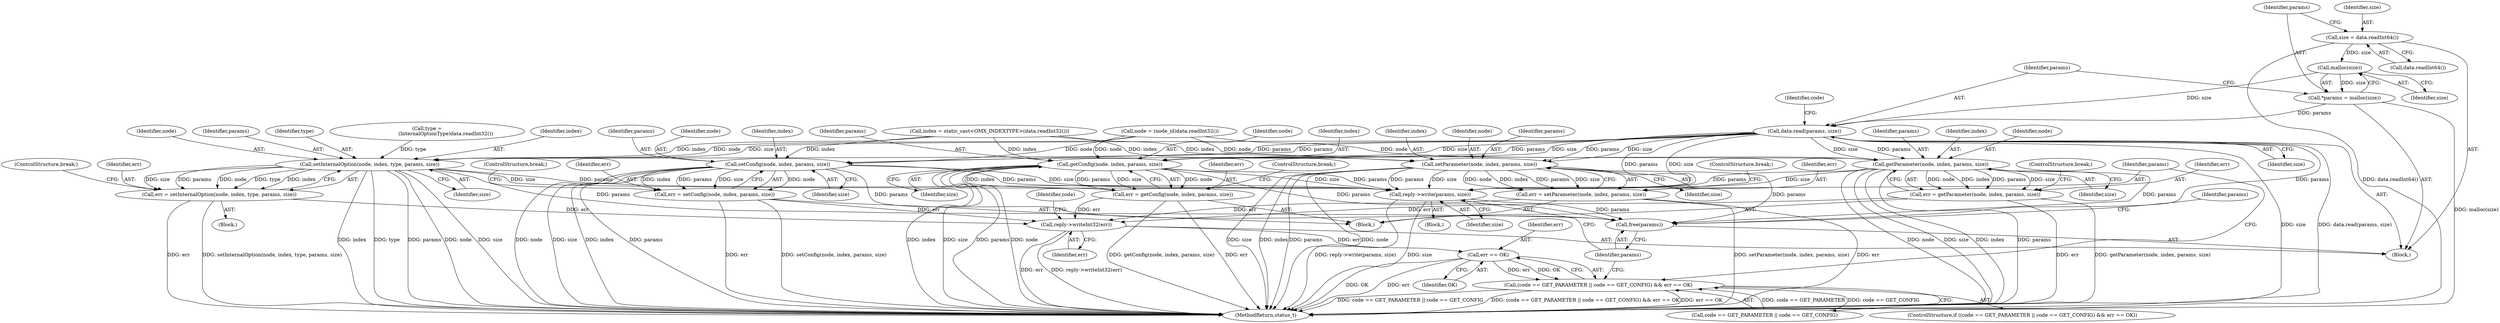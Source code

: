 digraph "0_Android_1171e7c047bf79e7c93342bb6a812c9edd86aa84@API" {
"1000293" [label="(Call,size = data.readInt64())"];
"1000299" [label="(Call,malloc(size))"];
"1000297" [label="(Call,*params = malloc(size))"];
"1000301" [label="(Call,data.read(params, size))"];
"1000311" [label="(Call,getParameter(node, index, params, size))"];
"1000309" [label="(Call,err = getParameter(node, index, params, size))"];
"1000363" [label="(Call,reply->writeInt32(err))"];
"1000374" [label="(Call,err == OK)"];
"1000366" [label="(Call,(code == GET_PARAMETER || code == GET_CONFIG) && err == OK)"];
"1000378" [label="(Call,reply->write(params, size))"];
"1000381" [label="(Call,free(params))"];
"1000320" [label="(Call,setParameter(node, index, params, size))"];
"1000318" [label="(Call,err = setParameter(node, index, params, size))"];
"1000329" [label="(Call,getConfig(node, index, params, size))"];
"1000327" [label="(Call,err = getConfig(node, index, params, size))"];
"1000338" [label="(Call,setConfig(node, index, params, size))"];
"1000336" [label="(Call,err = setConfig(node, index, params, size))"];
"1000354" [label="(Call,setInternalOption(node, index, type, params, size))"];
"1000352" [label="(Call,err = setInternalOption(node, index, type, params, size))"];
"1000342" [label="(Identifier,size)"];
"1000343" [label="(ControlStructure,break;)"];
"1000311" [label="(Call,getParameter(node, index, params, size))"];
"1000330" [label="(Identifier,node)"];
"1000332" [label="(Identifier,params)"];
"1000340" [label="(Identifier,index)"];
"1000369" [label="(Identifier,code)"];
"1000333" [label="(Identifier,size)"];
"1000320" [label="(Call,setParameter(node, index, params, size))"];
"1000307" [label="(Block,)"];
"1000336" [label="(Call,err = setConfig(node, index, params, size))"];
"1000364" [label="(Identifier,err)"];
"1001056" [label="(MethodReturn,status_t)"];
"1000352" [label="(Call,err = setInternalOption(node, index, type, params, size))"];
"1000281" [label="(Call,node = (node_id)data.readInt32())"];
"1000331" [label="(Identifier,index)"];
"1000275" [label="(Block,)"];
"1000299" [label="(Call,malloc(size))"];
"1000294" [label="(Identifier,size)"];
"1000327" [label="(Call,err = getConfig(node, index, params, size))"];
"1000374" [label="(Call,err == OK)"];
"1000306" [label="(Identifier,code)"];
"1000303" [label="(Identifier,size)"];
"1000324" [label="(Identifier,size)"];
"1000322" [label="(Identifier,index)"];
"1000325" [label="(ControlStructure,break;)"];
"1000297" [label="(Call,*params = malloc(size))"];
"1000357" [label="(Identifier,type)"];
"1000338" [label="(Call,setConfig(node, index, params, size))"];
"1000347" [label="(Call,type =\n                        (InternalOptionType)data.readInt32())"];
"1000328" [label="(Identifier,err)"];
"1000315" [label="(Identifier,size)"];
"1000345" [label="(Block,)"];
"1000302" [label="(Identifier,params)"];
"1000354" [label="(Call,setInternalOption(node, index, type, params, size))"];
"1000318" [label="(Call,err = setParameter(node, index, params, size))"];
"1000356" [label="(Identifier,index)"];
"1000293" [label="(Call,size = data.readInt64())"];
"1000375" [label="(Identifier,err)"];
"1000359" [label="(Identifier,size)"];
"1000287" [label="(Call,index = static_cast<OMX_INDEXTYPE>(data.readInt32()))"];
"1000360" [label="(ControlStructure,break;)"];
"1000301" [label="(Call,data.read(params, size))"];
"1000314" [label="(Identifier,params)"];
"1000300" [label="(Identifier,size)"];
"1000363" [label="(Call,reply->writeInt32(err))"];
"1000309" [label="(Call,err = getParameter(node, index, params, size))"];
"1000355" [label="(Identifier,node)"];
"1000321" [label="(Identifier,node)"];
"1000319" [label="(Identifier,err)"];
"1000313" [label="(Identifier,index)"];
"1000365" [label="(ControlStructure,if ((code == GET_PARAMETER || code == GET_CONFIG) && err == OK))"];
"1000367" [label="(Call,code == GET_PARAMETER || code == GET_CONFIG)"];
"1000382" [label="(Identifier,params)"];
"1000379" [label="(Identifier,params)"];
"1000377" [label="(Block,)"];
"1000381" [label="(Call,free(params))"];
"1000334" [label="(ControlStructure,break;)"];
"1000376" [label="(Identifier,OK)"];
"1000295" [label="(Call,data.readInt64())"];
"1000378" [label="(Call,reply->write(params, size))"];
"1000366" [label="(Call,(code == GET_PARAMETER || code == GET_CONFIG) && err == OK)"];
"1000323" [label="(Identifier,params)"];
"1000316" [label="(ControlStructure,break;)"];
"1000380" [label="(Identifier,size)"];
"1000341" [label="(Identifier,params)"];
"1000353" [label="(Identifier,err)"];
"1000312" [label="(Identifier,node)"];
"1000310" [label="(Identifier,err)"];
"1000329" [label="(Call,getConfig(node, index, params, size))"];
"1000384" [label="(Identifier,params)"];
"1000337" [label="(Identifier,err)"];
"1000298" [label="(Identifier,params)"];
"1000339" [label="(Identifier,node)"];
"1000358" [label="(Identifier,params)"];
"1000293" -> "1000275"  [label="AST: "];
"1000293" -> "1000295"  [label="CFG: "];
"1000294" -> "1000293"  [label="AST: "];
"1000295" -> "1000293"  [label="AST: "];
"1000298" -> "1000293"  [label="CFG: "];
"1000293" -> "1001056"  [label="DDG: data.readInt64()"];
"1000293" -> "1000299"  [label="DDG: size"];
"1000299" -> "1000297"  [label="AST: "];
"1000299" -> "1000300"  [label="CFG: "];
"1000300" -> "1000299"  [label="AST: "];
"1000297" -> "1000299"  [label="CFG: "];
"1000299" -> "1000297"  [label="DDG: size"];
"1000299" -> "1000301"  [label="DDG: size"];
"1000297" -> "1000275"  [label="AST: "];
"1000298" -> "1000297"  [label="AST: "];
"1000302" -> "1000297"  [label="CFG: "];
"1000297" -> "1001056"  [label="DDG: malloc(size)"];
"1000297" -> "1000301"  [label="DDG: params"];
"1000301" -> "1000275"  [label="AST: "];
"1000301" -> "1000303"  [label="CFG: "];
"1000302" -> "1000301"  [label="AST: "];
"1000303" -> "1000301"  [label="AST: "];
"1000306" -> "1000301"  [label="CFG: "];
"1000301" -> "1001056"  [label="DDG: size"];
"1000301" -> "1001056"  [label="DDG: data.read(params, size)"];
"1000301" -> "1000311"  [label="DDG: params"];
"1000301" -> "1000311"  [label="DDG: size"];
"1000301" -> "1000320"  [label="DDG: params"];
"1000301" -> "1000320"  [label="DDG: size"];
"1000301" -> "1000329"  [label="DDG: params"];
"1000301" -> "1000329"  [label="DDG: size"];
"1000301" -> "1000338"  [label="DDG: params"];
"1000301" -> "1000338"  [label="DDG: size"];
"1000301" -> "1000354"  [label="DDG: params"];
"1000301" -> "1000354"  [label="DDG: size"];
"1000301" -> "1000378"  [label="DDG: params"];
"1000301" -> "1000378"  [label="DDG: size"];
"1000301" -> "1000381"  [label="DDG: params"];
"1000311" -> "1000309"  [label="AST: "];
"1000311" -> "1000315"  [label="CFG: "];
"1000312" -> "1000311"  [label="AST: "];
"1000313" -> "1000311"  [label="AST: "];
"1000314" -> "1000311"  [label="AST: "];
"1000315" -> "1000311"  [label="AST: "];
"1000309" -> "1000311"  [label="CFG: "];
"1000311" -> "1001056"  [label="DDG: node"];
"1000311" -> "1001056"  [label="DDG: size"];
"1000311" -> "1001056"  [label="DDG: index"];
"1000311" -> "1001056"  [label="DDG: params"];
"1000311" -> "1000309"  [label="DDG: node"];
"1000311" -> "1000309"  [label="DDG: index"];
"1000311" -> "1000309"  [label="DDG: params"];
"1000311" -> "1000309"  [label="DDG: size"];
"1000281" -> "1000311"  [label="DDG: node"];
"1000287" -> "1000311"  [label="DDG: index"];
"1000311" -> "1000378"  [label="DDG: params"];
"1000311" -> "1000378"  [label="DDG: size"];
"1000311" -> "1000381"  [label="DDG: params"];
"1000309" -> "1000307"  [label="AST: "];
"1000310" -> "1000309"  [label="AST: "];
"1000316" -> "1000309"  [label="CFG: "];
"1000309" -> "1001056"  [label="DDG: err"];
"1000309" -> "1001056"  [label="DDG: getParameter(node, index, params, size)"];
"1000309" -> "1000363"  [label="DDG: err"];
"1000363" -> "1000275"  [label="AST: "];
"1000363" -> "1000364"  [label="CFG: "];
"1000364" -> "1000363"  [label="AST: "];
"1000369" -> "1000363"  [label="CFG: "];
"1000363" -> "1001056"  [label="DDG: err"];
"1000363" -> "1001056"  [label="DDG: reply->writeInt32(err)"];
"1000318" -> "1000363"  [label="DDG: err"];
"1000352" -> "1000363"  [label="DDG: err"];
"1000327" -> "1000363"  [label="DDG: err"];
"1000336" -> "1000363"  [label="DDG: err"];
"1000363" -> "1000374"  [label="DDG: err"];
"1000374" -> "1000366"  [label="AST: "];
"1000374" -> "1000376"  [label="CFG: "];
"1000375" -> "1000374"  [label="AST: "];
"1000376" -> "1000374"  [label="AST: "];
"1000366" -> "1000374"  [label="CFG: "];
"1000374" -> "1001056"  [label="DDG: OK"];
"1000374" -> "1001056"  [label="DDG: err"];
"1000374" -> "1000366"  [label="DDG: err"];
"1000374" -> "1000366"  [label="DDG: OK"];
"1000366" -> "1000365"  [label="AST: "];
"1000366" -> "1000367"  [label="CFG: "];
"1000367" -> "1000366"  [label="AST: "];
"1000379" -> "1000366"  [label="CFG: "];
"1000382" -> "1000366"  [label="CFG: "];
"1000366" -> "1001056"  [label="DDG: code == GET_PARAMETER || code == GET_CONFIG"];
"1000366" -> "1001056"  [label="DDG: (code == GET_PARAMETER || code == GET_CONFIG) && err == OK"];
"1000366" -> "1001056"  [label="DDG: err == OK"];
"1000367" -> "1000366"  [label="DDG: code == GET_PARAMETER"];
"1000367" -> "1000366"  [label="DDG: code == GET_CONFIG"];
"1000378" -> "1000377"  [label="AST: "];
"1000378" -> "1000380"  [label="CFG: "];
"1000379" -> "1000378"  [label="AST: "];
"1000380" -> "1000378"  [label="AST: "];
"1000382" -> "1000378"  [label="CFG: "];
"1000378" -> "1001056"  [label="DDG: size"];
"1000378" -> "1001056"  [label="DDG: reply->write(params, size)"];
"1000329" -> "1000378"  [label="DDG: params"];
"1000329" -> "1000378"  [label="DDG: size"];
"1000354" -> "1000378"  [label="DDG: params"];
"1000354" -> "1000378"  [label="DDG: size"];
"1000320" -> "1000378"  [label="DDG: params"];
"1000320" -> "1000378"  [label="DDG: size"];
"1000338" -> "1000378"  [label="DDG: params"];
"1000338" -> "1000378"  [label="DDG: size"];
"1000378" -> "1000381"  [label="DDG: params"];
"1000381" -> "1000275"  [label="AST: "];
"1000381" -> "1000382"  [label="CFG: "];
"1000382" -> "1000381"  [label="AST: "];
"1000384" -> "1000381"  [label="CFG: "];
"1000329" -> "1000381"  [label="DDG: params"];
"1000354" -> "1000381"  [label="DDG: params"];
"1000320" -> "1000381"  [label="DDG: params"];
"1000338" -> "1000381"  [label="DDG: params"];
"1000320" -> "1000318"  [label="AST: "];
"1000320" -> "1000324"  [label="CFG: "];
"1000321" -> "1000320"  [label="AST: "];
"1000322" -> "1000320"  [label="AST: "];
"1000323" -> "1000320"  [label="AST: "];
"1000324" -> "1000320"  [label="AST: "];
"1000318" -> "1000320"  [label="CFG: "];
"1000320" -> "1001056"  [label="DDG: size"];
"1000320" -> "1001056"  [label="DDG: index"];
"1000320" -> "1001056"  [label="DDG: params"];
"1000320" -> "1001056"  [label="DDG: node"];
"1000320" -> "1000318"  [label="DDG: node"];
"1000320" -> "1000318"  [label="DDG: index"];
"1000320" -> "1000318"  [label="DDG: params"];
"1000320" -> "1000318"  [label="DDG: size"];
"1000281" -> "1000320"  [label="DDG: node"];
"1000287" -> "1000320"  [label="DDG: index"];
"1000318" -> "1000307"  [label="AST: "];
"1000319" -> "1000318"  [label="AST: "];
"1000325" -> "1000318"  [label="CFG: "];
"1000318" -> "1001056"  [label="DDG: err"];
"1000318" -> "1001056"  [label="DDG: setParameter(node, index, params, size)"];
"1000329" -> "1000327"  [label="AST: "];
"1000329" -> "1000333"  [label="CFG: "];
"1000330" -> "1000329"  [label="AST: "];
"1000331" -> "1000329"  [label="AST: "];
"1000332" -> "1000329"  [label="AST: "];
"1000333" -> "1000329"  [label="AST: "];
"1000327" -> "1000329"  [label="CFG: "];
"1000329" -> "1001056"  [label="DDG: index"];
"1000329" -> "1001056"  [label="DDG: size"];
"1000329" -> "1001056"  [label="DDG: params"];
"1000329" -> "1001056"  [label="DDG: node"];
"1000329" -> "1000327"  [label="DDG: node"];
"1000329" -> "1000327"  [label="DDG: index"];
"1000329" -> "1000327"  [label="DDG: params"];
"1000329" -> "1000327"  [label="DDG: size"];
"1000281" -> "1000329"  [label="DDG: node"];
"1000287" -> "1000329"  [label="DDG: index"];
"1000327" -> "1000307"  [label="AST: "];
"1000328" -> "1000327"  [label="AST: "];
"1000334" -> "1000327"  [label="CFG: "];
"1000327" -> "1001056"  [label="DDG: err"];
"1000327" -> "1001056"  [label="DDG: getConfig(node, index, params, size)"];
"1000338" -> "1000336"  [label="AST: "];
"1000338" -> "1000342"  [label="CFG: "];
"1000339" -> "1000338"  [label="AST: "];
"1000340" -> "1000338"  [label="AST: "];
"1000341" -> "1000338"  [label="AST: "];
"1000342" -> "1000338"  [label="AST: "];
"1000336" -> "1000338"  [label="CFG: "];
"1000338" -> "1001056"  [label="DDG: node"];
"1000338" -> "1001056"  [label="DDG: size"];
"1000338" -> "1001056"  [label="DDG: index"];
"1000338" -> "1001056"  [label="DDG: params"];
"1000338" -> "1000336"  [label="DDG: node"];
"1000338" -> "1000336"  [label="DDG: index"];
"1000338" -> "1000336"  [label="DDG: params"];
"1000338" -> "1000336"  [label="DDG: size"];
"1000281" -> "1000338"  [label="DDG: node"];
"1000287" -> "1000338"  [label="DDG: index"];
"1000336" -> "1000307"  [label="AST: "];
"1000337" -> "1000336"  [label="AST: "];
"1000343" -> "1000336"  [label="CFG: "];
"1000336" -> "1001056"  [label="DDG: setConfig(node, index, params, size)"];
"1000336" -> "1001056"  [label="DDG: err"];
"1000354" -> "1000352"  [label="AST: "];
"1000354" -> "1000359"  [label="CFG: "];
"1000355" -> "1000354"  [label="AST: "];
"1000356" -> "1000354"  [label="AST: "];
"1000357" -> "1000354"  [label="AST: "];
"1000358" -> "1000354"  [label="AST: "];
"1000359" -> "1000354"  [label="AST: "];
"1000352" -> "1000354"  [label="CFG: "];
"1000354" -> "1001056"  [label="DDG: index"];
"1000354" -> "1001056"  [label="DDG: type"];
"1000354" -> "1001056"  [label="DDG: params"];
"1000354" -> "1001056"  [label="DDG: node"];
"1000354" -> "1001056"  [label="DDG: size"];
"1000354" -> "1000352"  [label="DDG: size"];
"1000354" -> "1000352"  [label="DDG: params"];
"1000354" -> "1000352"  [label="DDG: node"];
"1000354" -> "1000352"  [label="DDG: type"];
"1000354" -> "1000352"  [label="DDG: index"];
"1000281" -> "1000354"  [label="DDG: node"];
"1000287" -> "1000354"  [label="DDG: index"];
"1000347" -> "1000354"  [label="DDG: type"];
"1000352" -> "1000345"  [label="AST: "];
"1000353" -> "1000352"  [label="AST: "];
"1000360" -> "1000352"  [label="CFG: "];
"1000352" -> "1001056"  [label="DDG: err"];
"1000352" -> "1001056"  [label="DDG: setInternalOption(node, index, type, params, size)"];
}
